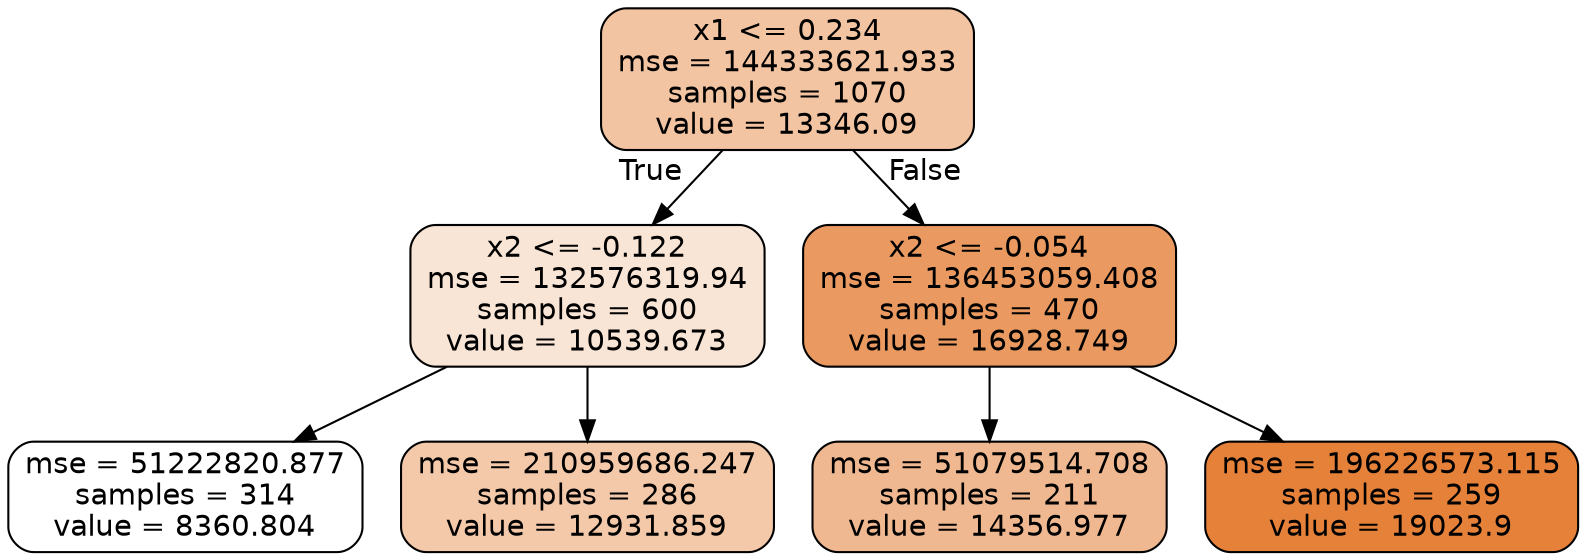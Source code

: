 digraph Tree {
node [shape=box, style="filled, rounded", color="black", fontname=helvetica] ;
edge [fontname=helvetica] ;
0 [label="x1 <= 0.234\nmse = 144333621.933\nsamples = 1070\nvalue = 13346.09", fillcolor="#e5813977"] ;
1 [label="x2 <= -0.122\nmse = 132576319.94\nsamples = 600\nvalue = 10539.673", fillcolor="#e5813934"] ;
0 -> 1 [labeldistance=2.5, labelangle=45, headlabel="True"] ;
2 [label="mse = 51222820.877\nsamples = 314\nvalue = 8360.804", fillcolor="#e5813900"] ;
1 -> 2 ;
3 [label="mse = 210959686.247\nsamples = 286\nvalue = 12931.859", fillcolor="#e581396d"] ;
1 -> 3 ;
4 [label="x2 <= -0.054\nmse = 136453059.408\nsamples = 470\nvalue = 16928.749", fillcolor="#e58139cd"] ;
0 -> 4 [labeldistance=2.5, labelangle=-45, headlabel="False"] ;
5 [label="mse = 51079514.708\nsamples = 211\nvalue = 14356.977", fillcolor="#e581398f"] ;
4 -> 5 ;
6 [label="mse = 196226573.115\nsamples = 259\nvalue = 19023.9", fillcolor="#e58139ff"] ;
4 -> 6 ;
}